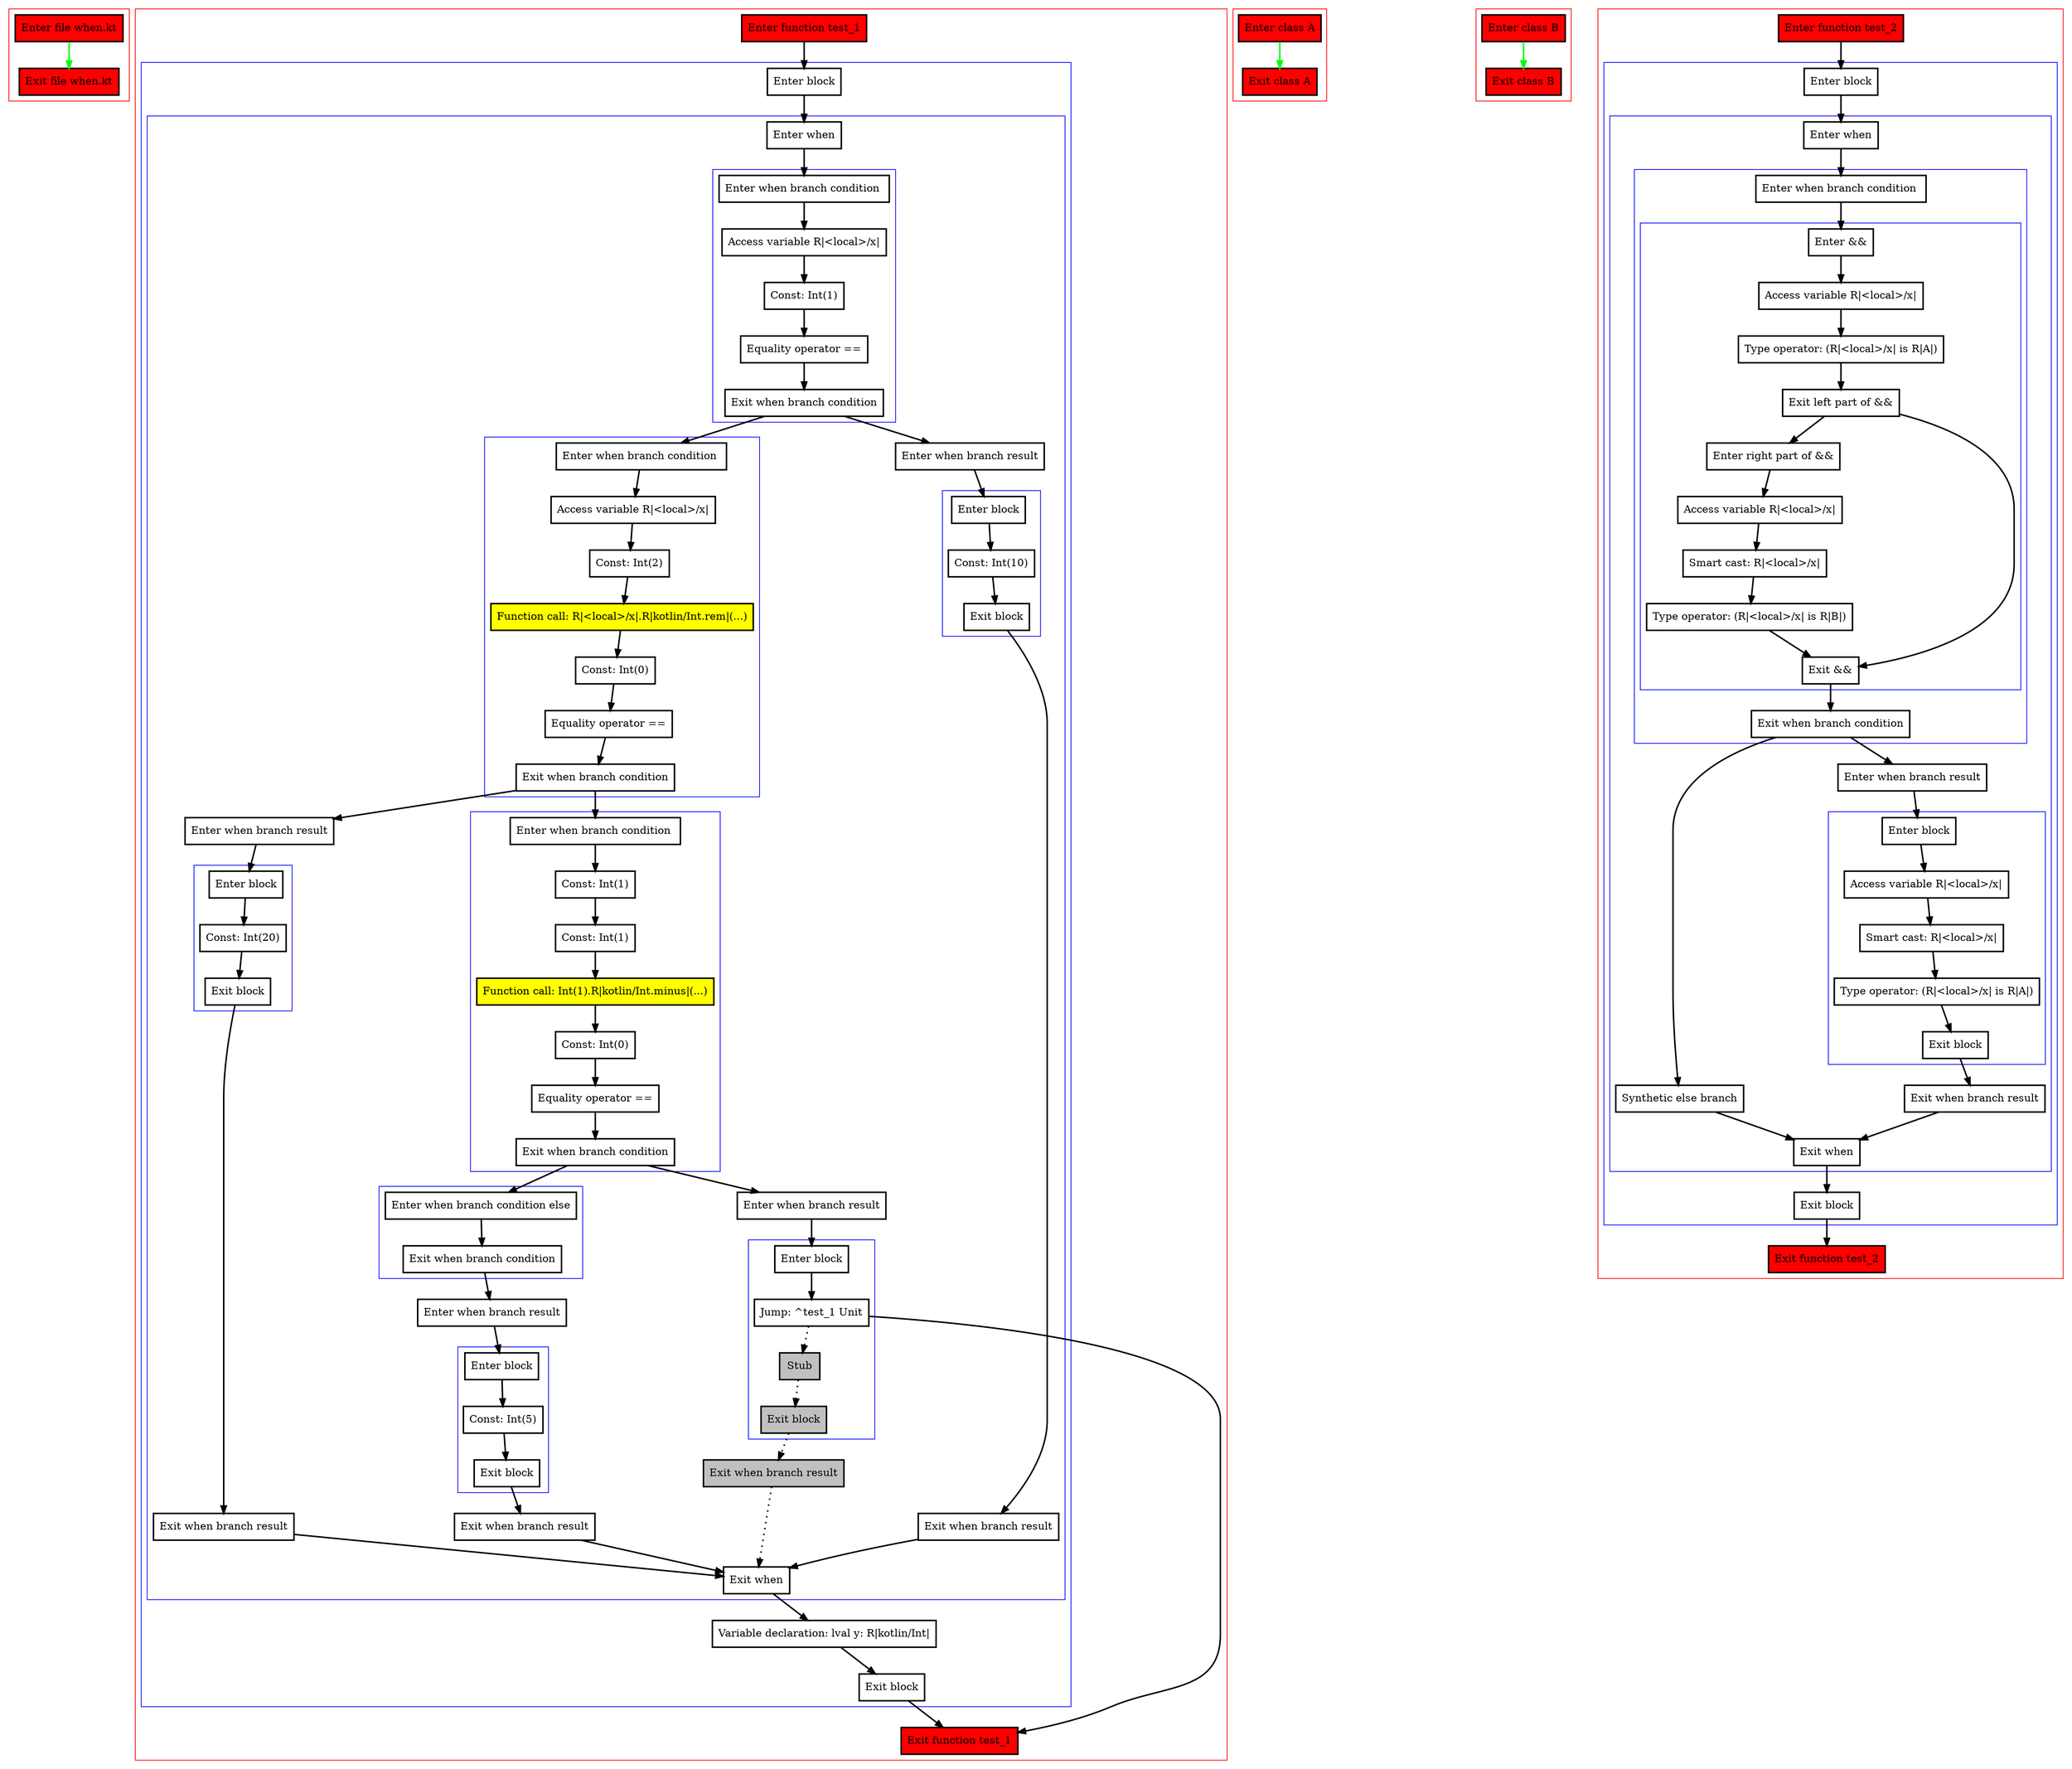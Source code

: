 digraph when_kt {
    graph [nodesep=3]
    node [shape=box penwidth=2]
    edge [penwidth=2]

    subgraph cluster_0 {
        color=red
        0 [label="Enter file when.kt" style="filled" fillcolor=red];
        1 [label="Exit file when.kt" style="filled" fillcolor=red];
    }
    0 -> {1} [color=green];

    subgraph cluster_1 {
        color=red
        2 [label="Enter function test_1" style="filled" fillcolor=red];
        subgraph cluster_2 {
            color=blue
            3 [label="Enter block"];
            subgraph cluster_3 {
                color=blue
                4 [label="Enter when"];
                subgraph cluster_4 {
                    color=blue
                    5 [label="Enter when branch condition "];
                    6 [label="Access variable R|<local>/x|"];
                    7 [label="Const: Int(1)"];
                    8 [label="Equality operator =="];
                    9 [label="Exit when branch condition"];
                }
                subgraph cluster_5 {
                    color=blue
                    10 [label="Enter when branch condition "];
                    11 [label="Access variable R|<local>/x|"];
                    12 [label="Const: Int(2)"];
                    13 [label="Function call: R|<local>/x|.R|kotlin/Int.rem|(...)" style="filled" fillcolor=yellow];
                    14 [label="Const: Int(0)"];
                    15 [label="Equality operator =="];
                    16 [label="Exit when branch condition"];
                }
                subgraph cluster_6 {
                    color=blue
                    17 [label="Enter when branch condition "];
                    18 [label="Const: Int(1)"];
                    19 [label="Const: Int(1)"];
                    20 [label="Function call: Int(1).R|kotlin/Int.minus|(...)" style="filled" fillcolor=yellow];
                    21 [label="Const: Int(0)"];
                    22 [label="Equality operator =="];
                    23 [label="Exit when branch condition"];
                }
                subgraph cluster_7 {
                    color=blue
                    24 [label="Enter when branch condition else"];
                    25 [label="Exit when branch condition"];
                }
                26 [label="Enter when branch result"];
                subgraph cluster_8 {
                    color=blue
                    27 [label="Enter block"];
                    28 [label="Const: Int(5)"];
                    29 [label="Exit block"];
                }
                30 [label="Exit when branch result"];
                31 [label="Enter when branch result"];
                subgraph cluster_9 {
                    color=blue
                    32 [label="Enter block"];
                    33 [label="Jump: ^test_1 Unit"];
                    34 [label="Stub" style="filled" fillcolor=gray];
                    35 [label="Exit block" style="filled" fillcolor=gray];
                }
                36 [label="Exit when branch result" style="filled" fillcolor=gray];
                37 [label="Enter when branch result"];
                subgraph cluster_10 {
                    color=blue
                    38 [label="Enter block"];
                    39 [label="Const: Int(20)"];
                    40 [label="Exit block"];
                }
                41 [label="Exit when branch result"];
                42 [label="Enter when branch result"];
                subgraph cluster_11 {
                    color=blue
                    43 [label="Enter block"];
                    44 [label="Const: Int(10)"];
                    45 [label="Exit block"];
                }
                46 [label="Exit when branch result"];
                47 [label="Exit when"];
            }
            48 [label="Variable declaration: lval y: R|kotlin/Int|"];
            49 [label="Exit block"];
        }
        50 [label="Exit function test_1" style="filled" fillcolor=red];
    }
    2 -> {3};
    3 -> {4};
    4 -> {5};
    5 -> {6};
    6 -> {7};
    7 -> {8};
    8 -> {9};
    9 -> {10 42};
    10 -> {11};
    11 -> {12};
    12 -> {13};
    13 -> {14};
    14 -> {15};
    15 -> {16};
    16 -> {17 37};
    17 -> {18};
    18 -> {19};
    19 -> {20};
    20 -> {21};
    21 -> {22};
    22 -> {23};
    23 -> {24 31};
    24 -> {25};
    25 -> {26};
    26 -> {27};
    27 -> {28};
    28 -> {29};
    29 -> {30};
    30 -> {47};
    31 -> {32};
    32 -> {33};
    33 -> {50};
    33 -> {34} [style=dotted];
    34 -> {35} [style=dotted];
    35 -> {36} [style=dotted];
    36 -> {47} [style=dotted];
    37 -> {38};
    38 -> {39};
    39 -> {40};
    40 -> {41};
    41 -> {47};
    42 -> {43};
    43 -> {44};
    44 -> {45};
    45 -> {46};
    46 -> {47};
    47 -> {48};
    48 -> {49};
    49 -> {50};

    subgraph cluster_12 {
        color=red
        51 [label="Enter class A" style="filled" fillcolor=red];
        52 [label="Exit class A" style="filled" fillcolor=red];
    }
    51 -> {52} [color=green];

    subgraph cluster_13 {
        color=red
        53 [label="Enter class B" style="filled" fillcolor=red];
        54 [label="Exit class B" style="filled" fillcolor=red];
    }
    53 -> {54} [color=green];

    subgraph cluster_14 {
        color=red
        55 [label="Enter function test_2" style="filled" fillcolor=red];
        subgraph cluster_15 {
            color=blue
            56 [label="Enter block"];
            subgraph cluster_16 {
                color=blue
                57 [label="Enter when"];
                subgraph cluster_17 {
                    color=blue
                    58 [label="Enter when branch condition "];
                    subgraph cluster_18 {
                        color=blue
                        59 [label="Enter &&"];
                        60 [label="Access variable R|<local>/x|"];
                        61 [label="Type operator: (R|<local>/x| is R|A|)"];
                        62 [label="Exit left part of &&"];
                        63 [label="Enter right part of &&"];
                        64 [label="Access variable R|<local>/x|"];
                        65 [label="Smart cast: R|<local>/x|"];
                        66 [label="Type operator: (R|<local>/x| is R|B|)"];
                        67 [label="Exit &&"];
                    }
                    68 [label="Exit when branch condition"];
                }
                69 [label="Synthetic else branch"];
                70 [label="Enter when branch result"];
                subgraph cluster_19 {
                    color=blue
                    71 [label="Enter block"];
                    72 [label="Access variable R|<local>/x|"];
                    73 [label="Smart cast: R|<local>/x|"];
                    74 [label="Type operator: (R|<local>/x| is R|A|)"];
                    75 [label="Exit block"];
                }
                76 [label="Exit when branch result"];
                77 [label="Exit when"];
            }
            78 [label="Exit block"];
        }
        79 [label="Exit function test_2" style="filled" fillcolor=red];
    }
    55 -> {56};
    56 -> {57};
    57 -> {58};
    58 -> {59};
    59 -> {60};
    60 -> {61};
    61 -> {62};
    62 -> {63 67};
    63 -> {64};
    64 -> {65};
    65 -> {66};
    66 -> {67};
    67 -> {68};
    68 -> {69 70};
    69 -> {77};
    70 -> {71};
    71 -> {72};
    72 -> {73};
    73 -> {74};
    74 -> {75};
    75 -> {76};
    76 -> {77};
    77 -> {78};
    78 -> {79};

}

